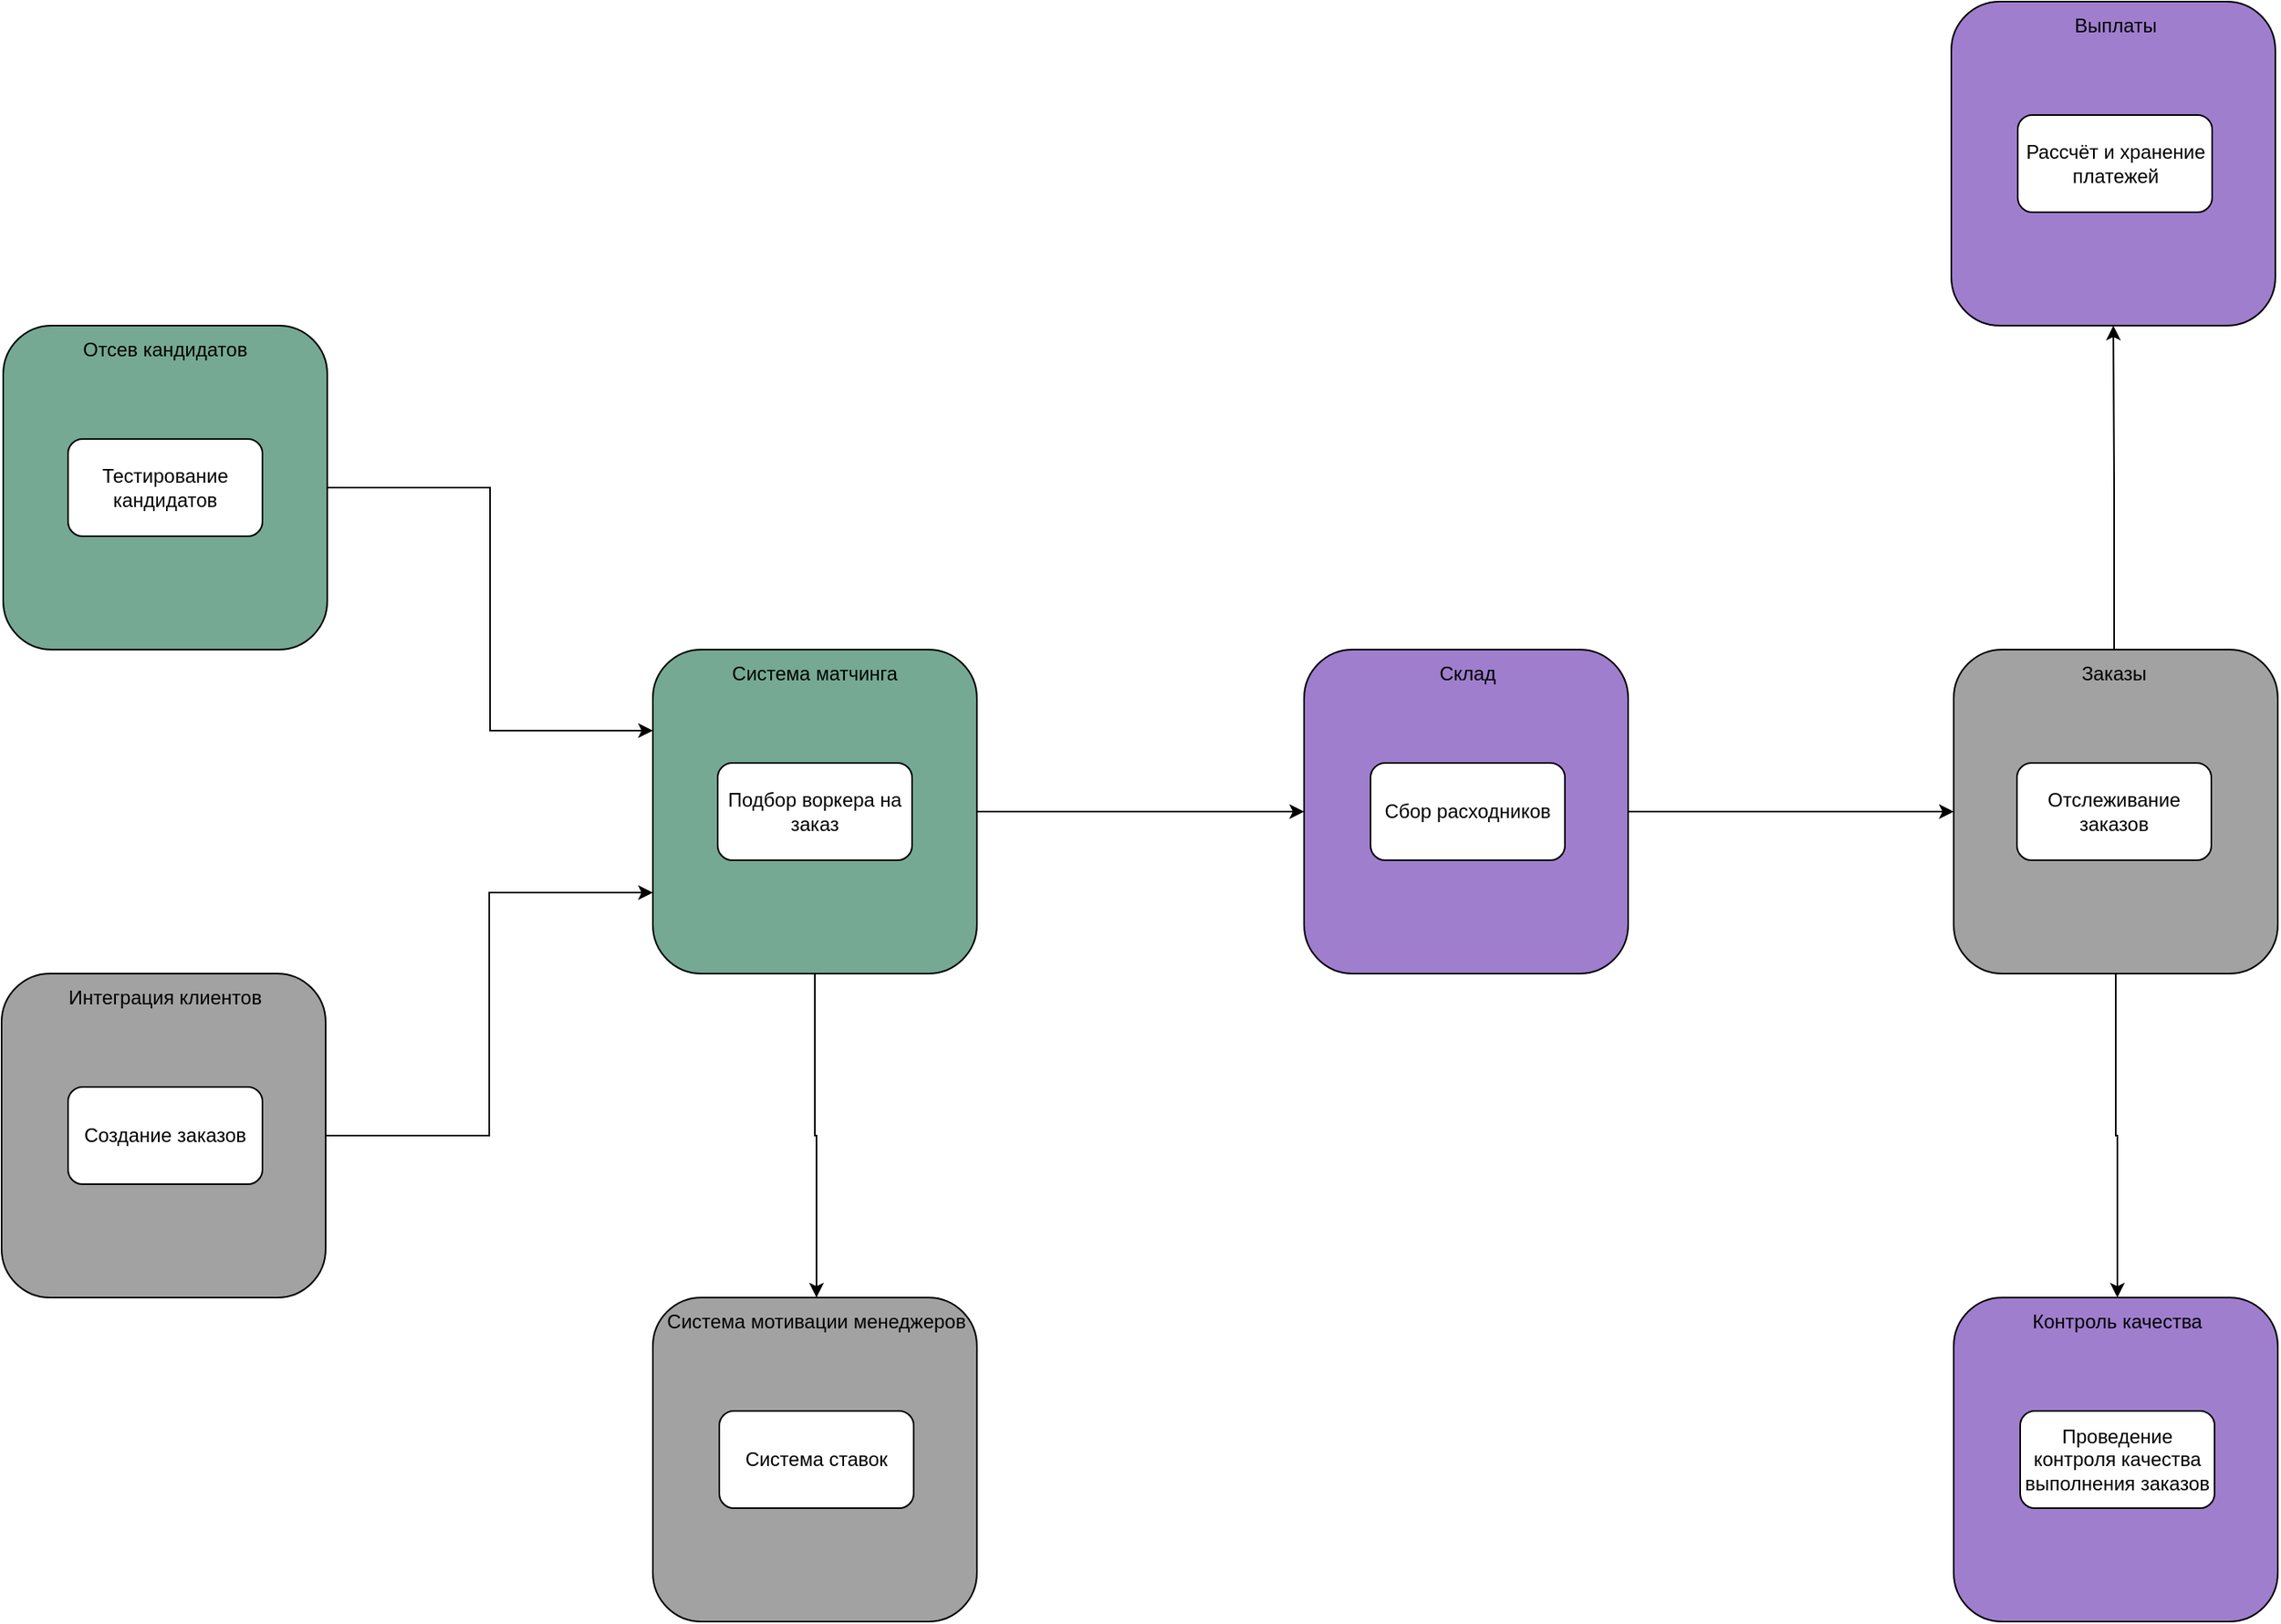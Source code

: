 <mxfile version="22.1.5" type="device">
  <diagram name="Страница — 1" id="fmL7p2WVFnZs40G-6b2U">
    <mxGraphModel dx="2620" dy="2144" grid="1" gridSize="10" guides="1" tooltips="1" connect="1" arrows="1" fold="1" page="1" pageScale="1" pageWidth="827" pageHeight="1169" math="0" shadow="0">
      <root>
        <mxCell id="0" />
        <mxCell id="1" parent="0" />
        <mxCell id="H5QSN2gzvEz_h3kcwUbw-74" value="" style="rounded=1;whiteSpace=wrap;html=1;fillColor=#A2A2A2;" vertex="1" parent="1">
          <mxGeometry x="535" y="200" width="200" height="200" as="geometry" />
        </mxCell>
        <mxCell id="H5QSN2gzvEz_h3kcwUbw-27" style="edgeStyle=orthogonalEdgeStyle;rounded=0;orthogonalLoop=1;jettySize=auto;html=1;entryX=0;entryY=0.75;entryDx=0;entryDy=0;" edge="1" parent="1" source="H5QSN2gzvEz_h3kcwUbw-15" target="H5QSN2gzvEz_h3kcwUbw-24">
          <mxGeometry relative="1" as="geometry" />
        </mxCell>
        <mxCell id="H5QSN2gzvEz_h3kcwUbw-15" value="" style="rounded=1;whiteSpace=wrap;html=1;fillColor=#A2A2A2;" vertex="1" parent="1">
          <mxGeometry x="-670" y="400" width="200" height="200" as="geometry" />
        </mxCell>
        <mxCell id="H5QSN2gzvEz_h3kcwUbw-16" value="Интеграция клиентов" style="text;html=1;strokeColor=none;fillColor=none;align=center;verticalAlign=middle;whiteSpace=wrap;rounded=0;" vertex="1" parent="1">
          <mxGeometry x="-669" y="400" width="200" height="30" as="geometry" />
        </mxCell>
        <mxCell id="H5QSN2gzvEz_h3kcwUbw-17" value="Создание заказов" style="rounded=1;whiteSpace=wrap;html=1;" vertex="1" parent="1">
          <mxGeometry x="-629" y="470" width="120" height="60" as="geometry" />
        </mxCell>
        <mxCell id="H5QSN2gzvEz_h3kcwUbw-73" style="edgeStyle=orthogonalEdgeStyle;rounded=0;orthogonalLoop=1;jettySize=auto;html=1;entryX=0.5;entryY=0;entryDx=0;entryDy=0;exitX=0.5;exitY=1;exitDx=0;exitDy=0;" edge="1" parent="1" source="H5QSN2gzvEz_h3kcwUbw-74" target="H5QSN2gzvEz_h3kcwUbw-71">
          <mxGeometry relative="1" as="geometry">
            <mxPoint x="636" y="400" as="sourcePoint" />
          </mxGeometry>
        </mxCell>
        <mxCell id="H5QSN2gzvEz_h3kcwUbw-66" style="edgeStyle=orthogonalEdgeStyle;rounded=0;orthogonalLoop=1;jettySize=auto;html=1;entryX=0.5;entryY=1;entryDx=0;entryDy=0;" edge="1" parent="1" source="H5QSN2gzvEz_h3kcwUbw-22" target="H5QSN2gzvEz_h3kcwUbw-63">
          <mxGeometry relative="1" as="geometry" />
        </mxCell>
        <mxCell id="H5QSN2gzvEz_h3kcwUbw-22" value="Заказы" style="text;html=1;strokeColor=none;fillColor=none;align=center;verticalAlign=middle;whiteSpace=wrap;rounded=0;" vertex="1" parent="1">
          <mxGeometry x="534" y="200" width="200" height="30" as="geometry" />
        </mxCell>
        <mxCell id="H5QSN2gzvEz_h3kcwUbw-23" value="Отслеживание заказов" style="rounded=1;whiteSpace=wrap;html=1;" vertex="1" parent="1">
          <mxGeometry x="574" y="270" width="120" height="60" as="geometry" />
        </mxCell>
        <mxCell id="H5QSN2gzvEz_h3kcwUbw-46" style="edgeStyle=orthogonalEdgeStyle;rounded=0;orthogonalLoop=1;jettySize=auto;html=1;entryX=0.5;entryY=0;entryDx=0;entryDy=0;" edge="1" parent="1" source="H5QSN2gzvEz_h3kcwUbw-24" target="H5QSN2gzvEz_h3kcwUbw-44">
          <mxGeometry relative="1" as="geometry" />
        </mxCell>
        <mxCell id="H5QSN2gzvEz_h3kcwUbw-57" style="edgeStyle=orthogonalEdgeStyle;rounded=0;orthogonalLoop=1;jettySize=auto;html=1;entryX=0;entryY=0.5;entryDx=0;entryDy=0;" edge="1" parent="1" source="H5QSN2gzvEz_h3kcwUbw-24" target="H5QSN2gzvEz_h3kcwUbw-51">
          <mxGeometry relative="1" as="geometry" />
        </mxCell>
        <mxCell id="H5QSN2gzvEz_h3kcwUbw-24" value="" style="rounded=1;whiteSpace=wrap;html=1;fillColor=#75A993;" vertex="1" parent="1">
          <mxGeometry x="-268" y="200" width="200" height="200" as="geometry" />
        </mxCell>
        <mxCell id="H5QSN2gzvEz_h3kcwUbw-25" value="Система матчинга" style="text;html=1;strokeColor=none;fillColor=none;align=center;verticalAlign=middle;whiteSpace=wrap;rounded=0;" vertex="1" parent="1">
          <mxGeometry x="-268" y="200" width="200" height="30" as="geometry" />
        </mxCell>
        <mxCell id="H5QSN2gzvEz_h3kcwUbw-26" value="Подбор воркера на заказ" style="rounded=1;whiteSpace=wrap;html=1;" vertex="1" parent="1">
          <mxGeometry x="-228" y="270" width="120" height="60" as="geometry" />
        </mxCell>
        <mxCell id="H5QSN2gzvEz_h3kcwUbw-34" style="edgeStyle=orthogonalEdgeStyle;rounded=0;orthogonalLoop=1;jettySize=auto;html=1;entryX=0;entryY=0.25;entryDx=0;entryDy=0;" edge="1" parent="1" source="H5QSN2gzvEz_h3kcwUbw-31" target="H5QSN2gzvEz_h3kcwUbw-24">
          <mxGeometry relative="1" as="geometry" />
        </mxCell>
        <mxCell id="H5QSN2gzvEz_h3kcwUbw-31" value="" style="rounded=1;whiteSpace=wrap;html=1;fillColor=#75A993;" vertex="1" parent="1">
          <mxGeometry x="-669" width="200" height="200" as="geometry" />
        </mxCell>
        <mxCell id="H5QSN2gzvEz_h3kcwUbw-32" value="Отсев кандидатов" style="text;html=1;strokeColor=none;fillColor=none;align=center;verticalAlign=middle;whiteSpace=wrap;rounded=0;" vertex="1" parent="1">
          <mxGeometry x="-669" width="200" height="30" as="geometry" />
        </mxCell>
        <mxCell id="H5QSN2gzvEz_h3kcwUbw-33" value="Тестирование кандидатов" style="rounded=1;whiteSpace=wrap;html=1;" vertex="1" parent="1">
          <mxGeometry x="-629" y="70" width="120" height="60" as="geometry" />
        </mxCell>
        <mxCell id="H5QSN2gzvEz_h3kcwUbw-43" value="" style="rounded=1;whiteSpace=wrap;html=1;fillColor=#A2A2A2;" vertex="1" parent="1">
          <mxGeometry x="-268" y="600" width="200" height="200" as="geometry" />
        </mxCell>
        <mxCell id="H5QSN2gzvEz_h3kcwUbw-44" value="Система мотивации менеджеров" style="text;html=1;strokeColor=none;fillColor=none;align=center;verticalAlign=middle;whiteSpace=wrap;rounded=0;" vertex="1" parent="1">
          <mxGeometry x="-267" y="600" width="200" height="30" as="geometry" />
        </mxCell>
        <mxCell id="H5QSN2gzvEz_h3kcwUbw-45" value="Система ставок" style="rounded=1;whiteSpace=wrap;html=1;" vertex="1" parent="1">
          <mxGeometry x="-227" y="670" width="120" height="60" as="geometry" />
        </mxCell>
        <mxCell id="H5QSN2gzvEz_h3kcwUbw-78" style="edgeStyle=orthogonalEdgeStyle;rounded=0;orthogonalLoop=1;jettySize=auto;html=1;entryX=0;entryY=0.5;entryDx=0;entryDy=0;" edge="1" parent="1" source="H5QSN2gzvEz_h3kcwUbw-51" target="H5QSN2gzvEz_h3kcwUbw-74">
          <mxGeometry relative="1" as="geometry" />
        </mxCell>
        <mxCell id="H5QSN2gzvEz_h3kcwUbw-51" value="" style="rounded=1;whiteSpace=wrap;html=1;fillColor=#9F7ECD;" vertex="1" parent="1">
          <mxGeometry x="134" y="200" width="200" height="200" as="geometry" />
        </mxCell>
        <mxCell id="H5QSN2gzvEz_h3kcwUbw-52" value="Склад" style="text;html=1;strokeColor=none;fillColor=none;align=center;verticalAlign=middle;whiteSpace=wrap;rounded=0;" vertex="1" parent="1">
          <mxGeometry x="135" y="200" width="200" height="30" as="geometry" />
        </mxCell>
        <mxCell id="H5QSN2gzvEz_h3kcwUbw-53" value="Сбор расходников" style="rounded=1;whiteSpace=wrap;html=1;" vertex="1" parent="1">
          <mxGeometry x="175" y="270" width="120" height="60" as="geometry" />
        </mxCell>
        <mxCell id="H5QSN2gzvEz_h3kcwUbw-63" value="" style="rounded=1;whiteSpace=wrap;html=1;fillColor=#9F7ECD;" vertex="1" parent="1">
          <mxGeometry x="533.5" y="-200" width="200" height="200" as="geometry" />
        </mxCell>
        <mxCell id="H5QSN2gzvEz_h3kcwUbw-64" value="Выплаты" style="text;html=1;strokeColor=none;fillColor=none;align=center;verticalAlign=middle;whiteSpace=wrap;rounded=0;" vertex="1" parent="1">
          <mxGeometry x="534.5" y="-200" width="200" height="30" as="geometry" />
        </mxCell>
        <mxCell id="H5QSN2gzvEz_h3kcwUbw-65" value="Рассчёт и хранение платежей" style="rounded=1;whiteSpace=wrap;html=1;" vertex="1" parent="1">
          <mxGeometry x="574.5" y="-130" width="120" height="60" as="geometry" />
        </mxCell>
        <mxCell id="H5QSN2gzvEz_h3kcwUbw-70" value="" style="rounded=1;whiteSpace=wrap;html=1;fillColor=#9F7ECD;" vertex="1" parent="1">
          <mxGeometry x="535" y="600" width="200" height="200" as="geometry" />
        </mxCell>
        <mxCell id="H5QSN2gzvEz_h3kcwUbw-71" value="Контроль качества" style="text;html=1;strokeColor=none;fillColor=none;align=center;verticalAlign=middle;whiteSpace=wrap;rounded=0;" vertex="1" parent="1">
          <mxGeometry x="536" y="600" width="200" height="30" as="geometry" />
        </mxCell>
        <mxCell id="H5QSN2gzvEz_h3kcwUbw-72" value="Проведение контроля качества выполнения заказов" style="rounded=1;whiteSpace=wrap;html=1;" vertex="1" parent="1">
          <mxGeometry x="576" y="670" width="120" height="60" as="geometry" />
        </mxCell>
      </root>
    </mxGraphModel>
  </diagram>
</mxfile>
